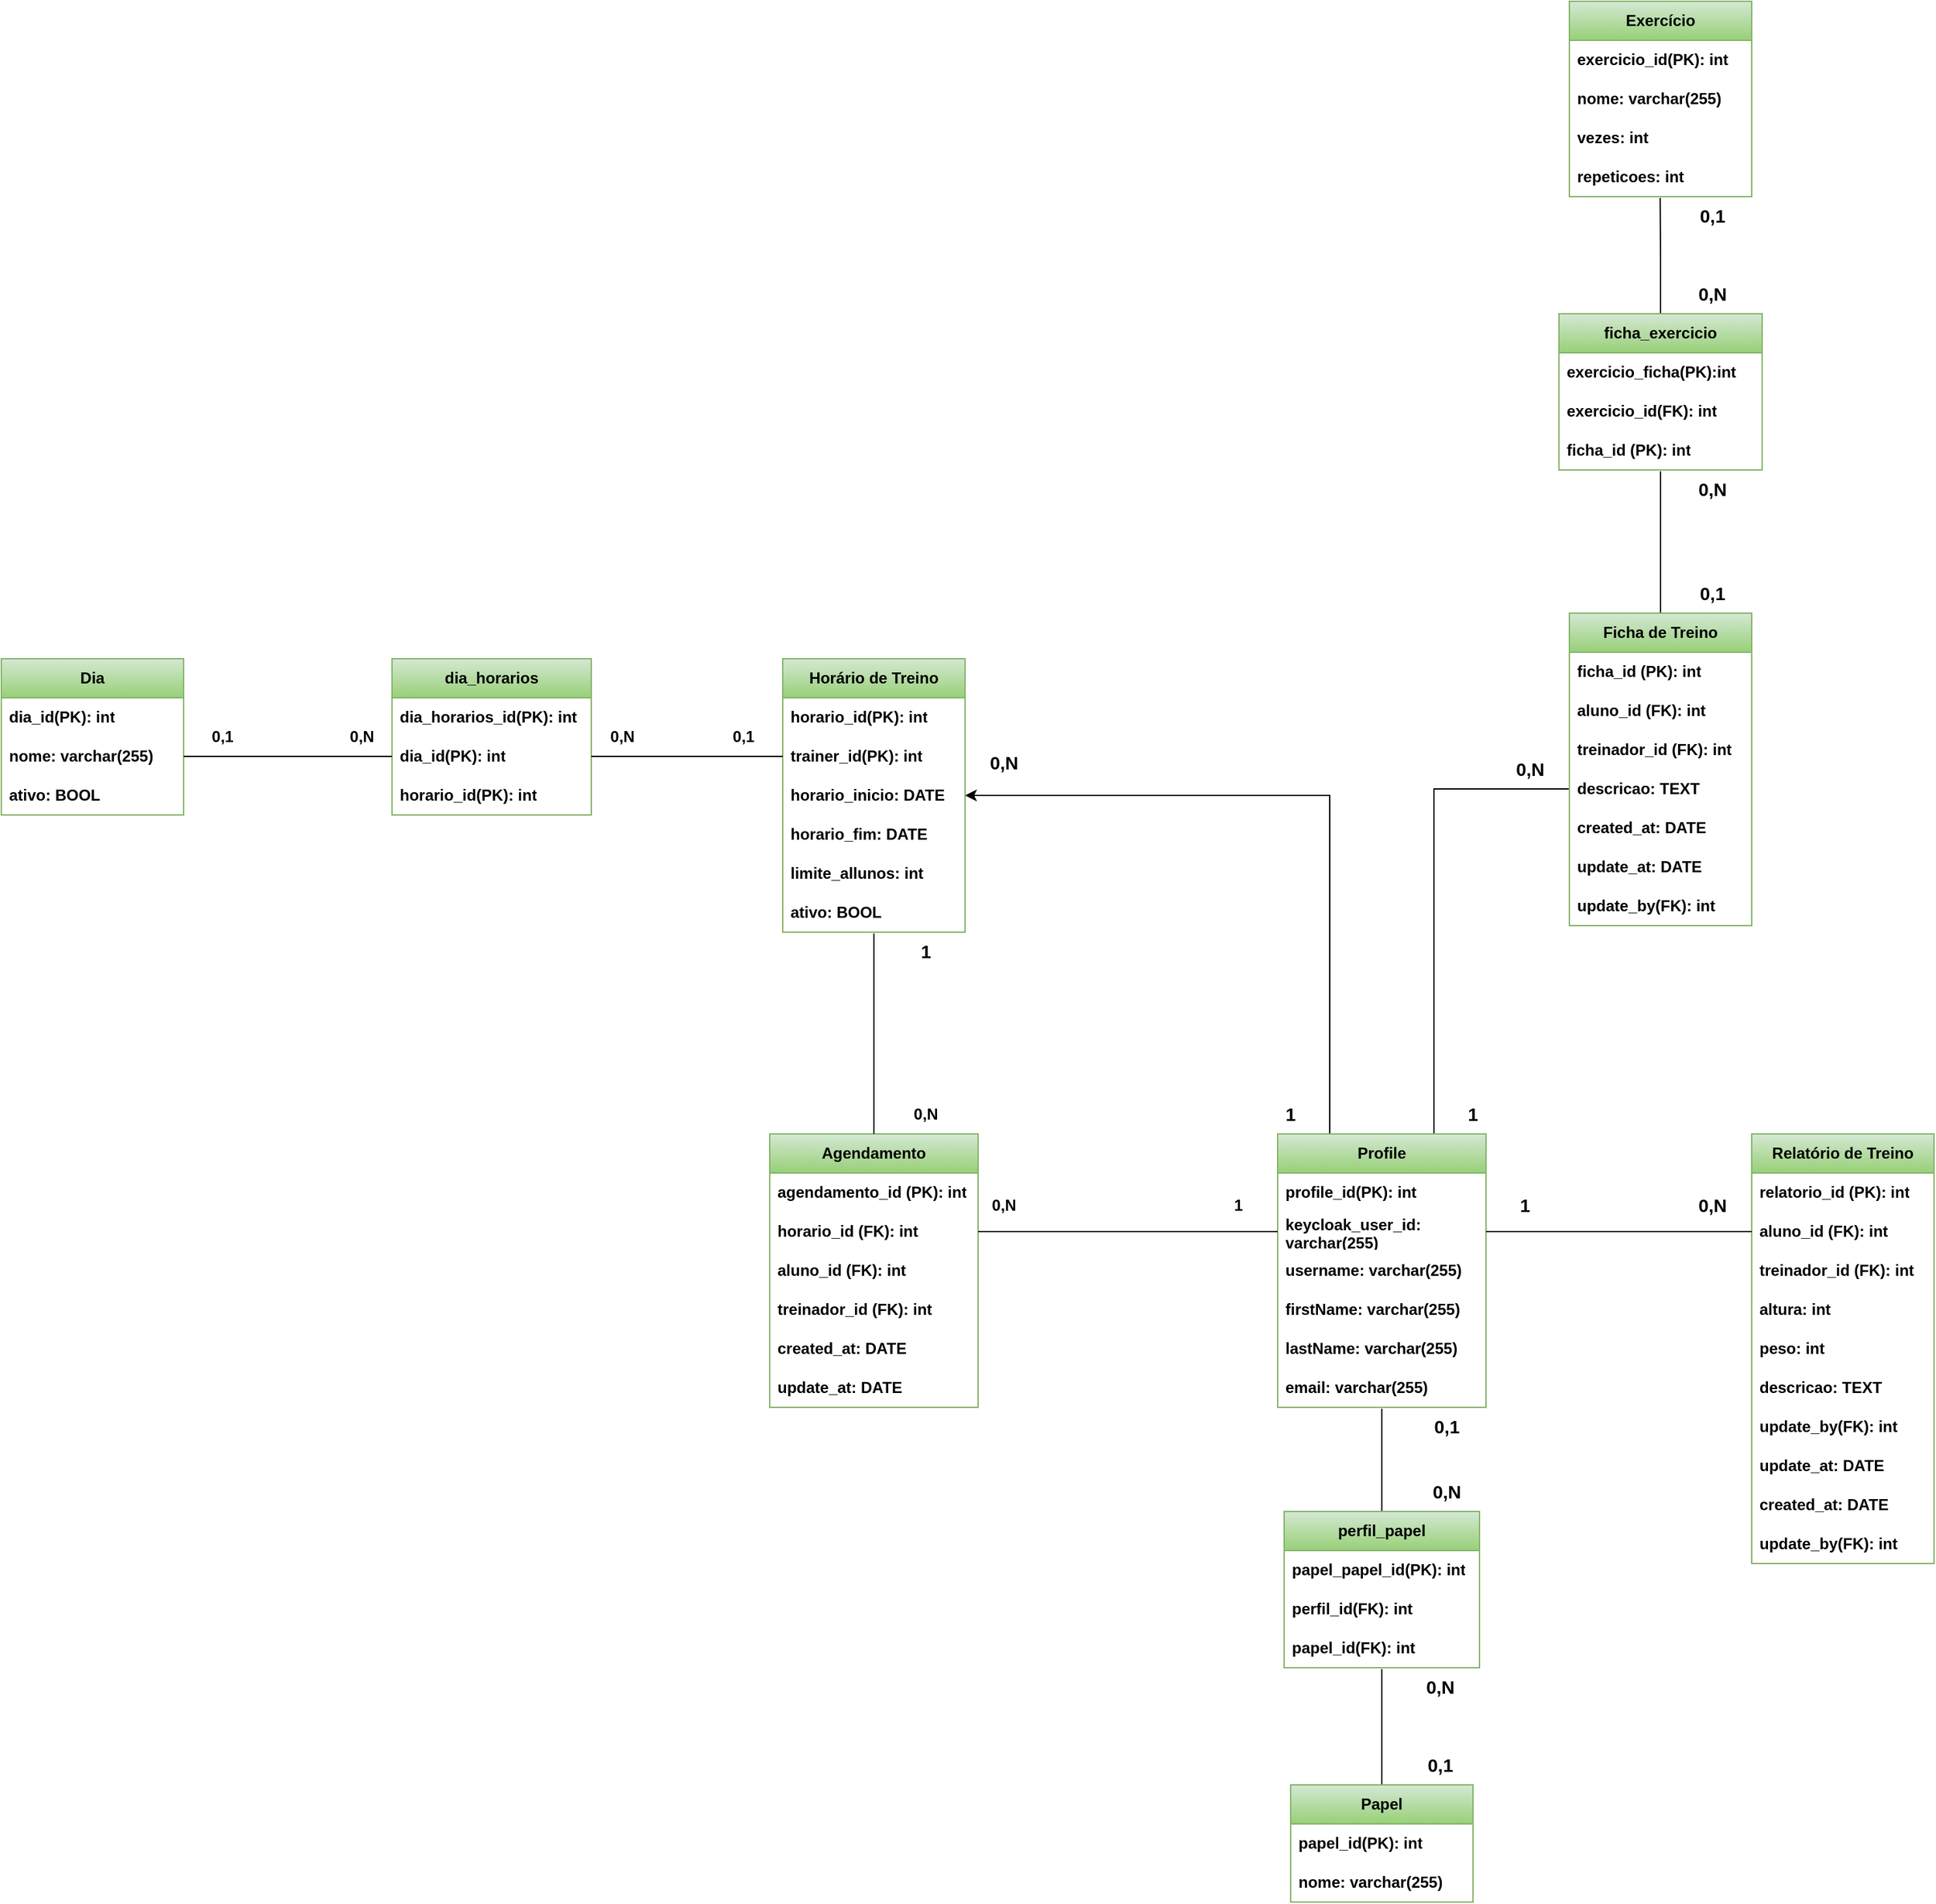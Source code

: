 <mxfile version="26.0.6">
  <diagram id="lNA0WY0953NnO7TSsW4x" name="Page-1">
    <mxGraphModel grid="1" page="1" gridSize="10" guides="1" tooltips="1" connect="1" arrows="1" fold="1" pageScale="1" pageWidth="827" pageHeight="1169" math="0" shadow="0">
      <root>
        <mxCell id="0" />
        <mxCell id="1" parent="0" />
        <mxCell id="y1hlCY0xri4SQcTniKG5-103" style="edgeStyle=orthogonalEdgeStyle;rounded=0;orthogonalLoop=1;jettySize=auto;html=1;entryX=1;entryY=0.5;entryDx=0;entryDy=0;exitX=0.25;exitY=0;exitDx=0;exitDy=0;fontStyle=1" edge="1" parent="1" source="8" target="54">
          <mxGeometry relative="1" as="geometry" />
        </mxCell>
        <mxCell id="y1hlCY0xri4SQcTniKG5-123" style="edgeStyle=orthogonalEdgeStyle;rounded=0;orthogonalLoop=1;jettySize=auto;html=1;exitX=0.75;exitY=0;exitDx=0;exitDy=0;entryX=0;entryY=0.5;entryDx=0;entryDy=0;endArrow=none;endFill=0;fontStyle=1" edge="1" parent="1" source="8" target="27">
          <mxGeometry relative="1" as="geometry">
            <mxPoint x="414" y="445" as="targetPoint" />
          </mxGeometry>
        </mxCell>
        <mxCell id="8" value="Profile" style="swimlane;fontStyle=1;childLayout=stackLayout;horizontal=1;startSize=30;horizontalStack=0;resizeParent=1;resizeParentMax=0;resizeLast=0;collapsible=1;marginBottom=0;whiteSpace=wrap;html=1;fillColor=#d5e8d4;gradientColor=#97d077;strokeColor=#82b366;" vertex="1" parent="1">
          <mxGeometry x="190" y="710" width="160" height="210" as="geometry" />
        </mxCell>
        <mxCell id="9" value="profile_id(PK): int" style="text;strokeColor=none;fillColor=none;align=left;verticalAlign=middle;spacingLeft=4;spacingRight=4;overflow=hidden;points=[[0,0.5],[1,0.5]];portConstraint=eastwest;rotatable=0;whiteSpace=wrap;html=1;fontStyle=1" vertex="1" parent="8">
          <mxGeometry y="30" width="160" height="30" as="geometry" />
        </mxCell>
        <mxCell id="10" value="keycloak_user_id: varchar(255)" style="text;strokeColor=none;fillColor=none;align=left;verticalAlign=middle;spacingLeft=4;spacingRight=4;overflow=hidden;points=[[0,0.5],[1,0.5]];portConstraint=eastwest;rotatable=0;whiteSpace=wrap;html=1;fontStyle=1" vertex="1" parent="8">
          <mxGeometry y="60" width="160" height="30" as="geometry" />
        </mxCell>
        <mxCell id="12" value="username: varchar(255)" style="text;strokeColor=none;fillColor=none;align=left;verticalAlign=middle;spacingLeft=4;spacingRight=4;overflow=hidden;points=[[0,0.5],[1,0.5]];portConstraint=eastwest;rotatable=0;whiteSpace=wrap;html=1;fontStyle=1" vertex="1" parent="8">
          <mxGeometry y="90" width="160" height="30" as="geometry" />
        </mxCell>
        <mxCell id="y1hlCY0xri4SQcTniKG5-95" value="firstName: varchar(255)" style="text;strokeColor=none;fillColor=none;align=left;verticalAlign=middle;spacingLeft=4;spacingRight=4;overflow=hidden;points=[[0,0.5],[1,0.5]];portConstraint=eastwest;rotatable=0;whiteSpace=wrap;html=1;fontStyle=1" vertex="1" parent="8">
          <mxGeometry y="120" width="160" height="30" as="geometry" />
        </mxCell>
        <mxCell id="y1hlCY0xri4SQcTniKG5-102" value="lastName: varchar(255)" style="text;strokeColor=none;fillColor=none;align=left;verticalAlign=middle;spacingLeft=4;spacingRight=4;overflow=hidden;points=[[0,0.5],[1,0.5]];portConstraint=eastwest;rotatable=0;whiteSpace=wrap;html=1;fontStyle=1" vertex="1" parent="8">
          <mxGeometry y="150" width="160" height="30" as="geometry" />
        </mxCell>
        <mxCell id="y1hlCY0xri4SQcTniKG5-94" value="email: varchar(255)" style="text;strokeColor=none;fillColor=none;align=left;verticalAlign=middle;spacingLeft=4;spacingRight=4;overflow=hidden;points=[[0,0.5],[1,0.5]];portConstraint=eastwest;rotatable=0;whiteSpace=wrap;html=1;fontStyle=1" vertex="1" parent="8">
          <mxGeometry y="180" width="160" height="30" as="geometry" />
        </mxCell>
        <mxCell id="18" value="Agendamento" style="swimlane;fontStyle=1;childLayout=stackLayout;horizontal=1;startSize=30;horizontalStack=0;resizeParent=1;resizeParentMax=0;resizeLast=0;collapsible=1;marginBottom=0;whiteSpace=wrap;html=1;fillColor=#d5e8d4;gradientColor=#97d077;strokeColor=#82b366;" vertex="1" parent="1">
          <mxGeometry x="-200" y="710" width="160" height="210" as="geometry" />
        </mxCell>
        <mxCell id="19" value="agendamento_id (PK): int" style="text;strokeColor=none;fillColor=none;align=left;verticalAlign=middle;spacingLeft=4;spacingRight=4;overflow=hidden;points=[[0,0.5],[1,0.5]];portConstraint=eastwest;rotatable=0;whiteSpace=wrap;html=1;fontStyle=1" vertex="1" parent="18">
          <mxGeometry y="30" width="160" height="30" as="geometry" />
        </mxCell>
        <mxCell id="20" value="horario_id (FK): int" style="text;strokeColor=none;fillColor=none;align=left;verticalAlign=middle;spacingLeft=4;spacingRight=4;overflow=hidden;points=[[0,0.5],[1,0.5]];portConstraint=eastwest;rotatable=0;whiteSpace=wrap;html=1;fontStyle=1" vertex="1" parent="18">
          <mxGeometry y="60" width="160" height="30" as="geometry" />
        </mxCell>
        <mxCell id="62" value="aluno_id (FK): int" style="text;strokeColor=none;fillColor=none;align=left;verticalAlign=middle;spacingLeft=4;spacingRight=4;overflow=hidden;points=[[0,0.5],[1,0.5]];portConstraint=eastwest;rotatable=0;whiteSpace=wrap;html=1;fontStyle=1" vertex="1" parent="18">
          <mxGeometry y="90" width="160" height="30" as="geometry" />
        </mxCell>
        <mxCell id="60" value="treinador_id (FK): int" style="text;strokeColor=none;fillColor=none;align=left;verticalAlign=middle;spacingLeft=4;spacingRight=4;overflow=hidden;points=[[0,0.5],[1,0.5]];portConstraint=eastwest;rotatable=0;whiteSpace=wrap;html=1;fontStyle=1" vertex="1" parent="18">
          <mxGeometry y="120" width="160" height="30" as="geometry" />
        </mxCell>
        <mxCell id="21" value="created_at: DATE" style="text;strokeColor=none;fillColor=none;align=left;verticalAlign=middle;spacingLeft=4;spacingRight=4;overflow=hidden;points=[[0,0.5],[1,0.5]];portConstraint=eastwest;rotatable=0;whiteSpace=wrap;html=1;fontStyle=1" vertex="1" parent="18">
          <mxGeometry y="150" width="160" height="30" as="geometry" />
        </mxCell>
        <mxCell id="y1hlCY0xri4SQcTniKG5-86" value="update_at: DATE" style="text;strokeColor=none;fillColor=none;align=left;verticalAlign=middle;spacingLeft=4;spacingRight=4;overflow=hidden;points=[[0,0.5],[1,0.5]];portConstraint=eastwest;rotatable=0;whiteSpace=wrap;html=1;fontStyle=1" vertex="1" parent="18">
          <mxGeometry y="180" width="160" height="30" as="geometry" />
        </mxCell>
        <mxCell id="y1hlCY0xri4SQcTniKG5-112" style="edgeStyle=orthogonalEdgeStyle;rounded=0;orthogonalLoop=1;jettySize=auto;html=1;endArrow=none;endFill=0;exitX=0.5;exitY=0;exitDx=0;exitDy=0;fontStyle=1" edge="1" parent="1" source="23">
          <mxGeometry relative="1" as="geometry">
            <mxPoint x="484" y="201" as="targetPoint" />
            <mxPoint x="484" y="301" as="sourcePoint" />
          </mxGeometry>
        </mxCell>
        <mxCell id="23" value="Ficha de Treino" style="swimlane;fontStyle=1;childLayout=stackLayout;horizontal=1;startSize=30;horizontalStack=0;resizeParent=1;resizeParentMax=0;resizeLast=0;collapsible=1;marginBottom=0;whiteSpace=wrap;html=1;fillColor=#d5e8d4;gradientColor=#97d077;strokeColor=#82b366;" vertex="1" parent="1">
          <mxGeometry x="414" y="310" width="140" height="240" as="geometry" />
        </mxCell>
        <mxCell id="24" value="ficha_id (PK): int" style="text;strokeColor=none;fillColor=none;align=left;verticalAlign=middle;spacingLeft=4;spacingRight=4;overflow=hidden;points=[[0,0.5],[1,0.5]];portConstraint=eastwest;rotatable=0;whiteSpace=wrap;html=1;fontStyle=1" vertex="1" parent="23">
          <mxGeometry y="30" width="140" height="30" as="geometry" />
        </mxCell>
        <mxCell id="25" value="aluno_id (FK)&lt;span style=&quot;&quot;&gt;: int&lt;/span&gt;" style="text;strokeColor=none;fillColor=none;align=left;verticalAlign=middle;spacingLeft=4;spacingRight=4;overflow=hidden;points=[[0,0.5],[1,0.5]];portConstraint=eastwest;rotatable=0;whiteSpace=wrap;html=1;fontStyle=1" vertex="1" parent="23">
          <mxGeometry y="60" width="140" height="30" as="geometry" />
        </mxCell>
        <mxCell id="26" value="treinador_id (FK)&lt;span style=&quot;&quot;&gt;: int&lt;/span&gt;" style="text;strokeColor=none;fillColor=none;align=left;verticalAlign=middle;spacingLeft=4;spacingRight=4;overflow=hidden;points=[[0,0.5],[1,0.5]];portConstraint=eastwest;rotatable=0;whiteSpace=wrap;html=1;fontStyle=1" vertex="1" parent="23">
          <mxGeometry y="90" width="140" height="30" as="geometry" />
        </mxCell>
        <mxCell id="27" value="descricao&lt;span style=&quot;&quot;&gt;: TEXT&lt;/span&gt;" style="text;strokeColor=none;fillColor=none;align=left;verticalAlign=middle;spacingLeft=4;spacingRight=4;overflow=hidden;points=[[0,0.5],[1,0.5]];portConstraint=eastwest;rotatable=0;whiteSpace=wrap;html=1;fontStyle=1" vertex="1" parent="23">
          <mxGeometry y="120" width="140" height="30" as="geometry" />
        </mxCell>
        <mxCell id="33" value="created_at: DATE" style="text;strokeColor=none;fillColor=none;align=left;verticalAlign=middle;spacingLeft=4;spacingRight=4;overflow=hidden;points=[[0,0.5],[1,0.5]];portConstraint=eastwest;rotatable=0;whiteSpace=wrap;html=1;fontStyle=1" vertex="1" parent="23">
          <mxGeometry y="150" width="140" height="30" as="geometry" />
        </mxCell>
        <mxCell id="32" value="update_at: DATE" style="text;strokeColor=none;fillColor=none;align=left;verticalAlign=middle;spacingLeft=4;spacingRight=4;overflow=hidden;points=[[0,0.5],[1,0.5]];portConstraint=eastwest;rotatable=0;whiteSpace=wrap;html=1;fontStyle=1" vertex="1" parent="23">
          <mxGeometry y="180" width="140" height="30" as="geometry" />
        </mxCell>
        <mxCell id="y1hlCY0xri4SQcTniKG5-124" value="&lt;span&gt;update_by(FK): int&lt;/span&gt;" style="text;strokeColor=none;fillColor=none;align=left;verticalAlign=middle;spacingLeft=4;spacingRight=4;overflow=hidden;points=[[0,0.5],[1,0.5]];portConstraint=eastwest;rotatable=0;whiteSpace=wrap;html=1;fontStyle=1" vertex="1" parent="23">
          <mxGeometry y="210" width="140" height="30" as="geometry" />
        </mxCell>
        <mxCell id="34" value="Relatório de Treino" style="swimlane;fontStyle=1;childLayout=stackLayout;horizontal=1;startSize=30;horizontalStack=0;resizeParent=1;resizeParentMax=0;resizeLast=0;collapsible=1;marginBottom=0;whiteSpace=wrap;html=1;fillColor=#d5e8d4;gradientColor=#97d077;strokeColor=#82b366;" vertex="1" parent="1">
          <mxGeometry x="554" y="710" width="140" height="330" as="geometry" />
        </mxCell>
        <mxCell id="35" value="relatorio_id (PK): int" style="text;strokeColor=none;fillColor=none;align=left;verticalAlign=middle;spacingLeft=4;spacingRight=4;overflow=hidden;points=[[0,0.5],[1,0.5]];portConstraint=eastwest;rotatable=0;whiteSpace=wrap;html=1;fontStyle=1" vertex="1" parent="34">
          <mxGeometry y="30" width="140" height="30" as="geometry" />
        </mxCell>
        <mxCell id="y1hlCY0xri4SQcTniKG5-130" value="aluno_id (FK)&lt;span style=&quot;&quot;&gt;: int&lt;/span&gt;" style="text;strokeColor=none;fillColor=none;align=left;verticalAlign=middle;spacingLeft=4;spacingRight=4;overflow=hidden;points=[[0,0.5],[1,0.5]];portConstraint=eastwest;rotatable=0;whiteSpace=wrap;html=1;fontStyle=1" vertex="1" parent="34">
          <mxGeometry y="60" width="140" height="30" as="geometry" />
        </mxCell>
        <mxCell id="y1hlCY0xri4SQcTniKG5-131" value="treinador_id (FK)&lt;span style=&quot;&quot;&gt;: int&lt;/span&gt;" style="text;strokeColor=none;fillColor=none;align=left;verticalAlign=middle;spacingLeft=4;spacingRight=4;overflow=hidden;points=[[0,0.5],[1,0.5]];portConstraint=eastwest;rotatable=0;whiteSpace=wrap;html=1;fontStyle=1" vertex="1" parent="34">
          <mxGeometry y="90" width="140" height="30" as="geometry" />
        </mxCell>
        <mxCell id="y1hlCY0xri4SQcTniKG5-135" value="altura: int" style="text;strokeColor=none;fillColor=none;align=left;verticalAlign=middle;spacingLeft=4;spacingRight=4;overflow=hidden;points=[[0,0.5],[1,0.5]];portConstraint=eastwest;rotatable=0;whiteSpace=wrap;html=1;fontStyle=1" vertex="1" parent="34">
          <mxGeometry y="120" width="140" height="30" as="geometry" />
        </mxCell>
        <mxCell id="y1hlCY0xri4SQcTniKG5-136" value="peso: int" style="text;strokeColor=none;fillColor=none;align=left;verticalAlign=middle;spacingLeft=4;spacingRight=4;overflow=hidden;points=[[0,0.5],[1,0.5]];portConstraint=eastwest;rotatable=0;whiteSpace=wrap;html=1;fontStyle=1" vertex="1" parent="34">
          <mxGeometry y="150" width="140" height="30" as="geometry" />
        </mxCell>
        <mxCell id="36" value="descricao: TEXT" style="text;strokeColor=none;fillColor=none;align=left;verticalAlign=middle;spacingLeft=4;spacingRight=4;overflow=hidden;points=[[0,0.5],[1,0.5]];portConstraint=eastwest;rotatable=0;whiteSpace=wrap;html=1;fontStyle=1" vertex="1" parent="34">
          <mxGeometry y="180" width="140" height="30" as="geometry" />
        </mxCell>
        <mxCell id="y1hlCY0xri4SQcTniKG5-134" value="&lt;span&gt;update_by(FK): int&lt;/span&gt;" style="text;strokeColor=none;fillColor=none;align=left;verticalAlign=middle;spacingLeft=4;spacingRight=4;overflow=hidden;points=[[0,0.5],[1,0.5]];portConstraint=eastwest;rotatable=0;whiteSpace=wrap;html=1;fontStyle=1" vertex="1" parent="34">
          <mxGeometry y="210" width="140" height="30" as="geometry" />
        </mxCell>
        <mxCell id="y1hlCY0xri4SQcTniKG5-133" value="update_at: DATE" style="text;strokeColor=none;fillColor=none;align=left;verticalAlign=middle;spacingLeft=4;spacingRight=4;overflow=hidden;points=[[0,0.5],[1,0.5]];portConstraint=eastwest;rotatable=0;whiteSpace=wrap;html=1;fontStyle=1" vertex="1" parent="34">
          <mxGeometry y="240" width="140" height="30" as="geometry" />
        </mxCell>
        <mxCell id="y1hlCY0xri4SQcTniKG5-132" value="created_at: DATE" style="text;strokeColor=none;fillColor=none;align=left;verticalAlign=middle;spacingLeft=4;spacingRight=4;overflow=hidden;points=[[0,0.5],[1,0.5]];portConstraint=eastwest;rotatable=0;whiteSpace=wrap;html=1;fontStyle=1" vertex="1" parent="34">
          <mxGeometry y="270" width="140" height="30" as="geometry" />
        </mxCell>
        <mxCell id="y1hlCY0xri4SQcTniKG5-137" value="&lt;span&gt;update_by(FK): int&lt;/span&gt;" style="text;strokeColor=none;fillColor=none;align=left;verticalAlign=middle;spacingLeft=4;spacingRight=4;overflow=hidden;points=[[0,0.5],[1,0.5]];portConstraint=eastwest;rotatable=0;whiteSpace=wrap;html=1;fontStyle=1" vertex="1" parent="34">
          <mxGeometry y="300" width="140" height="30" as="geometry" />
        </mxCell>
        <mxCell id="51" value="Horário de Treino" style="swimlane;fontStyle=1;childLayout=stackLayout;horizontal=1;startSize=30;horizontalStack=0;resizeParent=1;resizeParentMax=0;resizeLast=0;collapsible=1;marginBottom=0;whiteSpace=wrap;html=1;fillColor=#d5e8d4;gradientColor=#97d077;strokeColor=#82b366;" vertex="1" parent="1">
          <mxGeometry x="-190" y="345" width="140" height="210" as="geometry" />
        </mxCell>
        <mxCell id="52" value="horario_id(PK): int" style="text;strokeColor=none;fillColor=none;align=left;verticalAlign=middle;spacingLeft=4;spacingRight=4;overflow=hidden;points=[[0,0.5],[1,0.5]];portConstraint=eastwest;rotatable=0;whiteSpace=wrap;html=1;fontStyle=1" vertex="1" parent="51">
          <mxGeometry y="30" width="140" height="30" as="geometry" />
        </mxCell>
        <mxCell id="y1hlCY0xri4SQcTniKG5-104" value="&lt;span&gt;trainer_id(PK): int&lt;/span&gt;" style="text;strokeColor=none;fillColor=none;align=left;verticalAlign=middle;spacingLeft=4;spacingRight=4;overflow=hidden;points=[[0,0.5],[1,0.5]];portConstraint=eastwest;rotatable=0;whiteSpace=wrap;html=1;fontStyle=1" vertex="1" parent="51">
          <mxGeometry y="60" width="140" height="30" as="geometry" />
        </mxCell>
        <mxCell id="54" value="horario_inicio&lt;span style=&quot;&quot;&gt;: DATE&lt;/span&gt;" style="text;strokeColor=none;fillColor=none;align=left;verticalAlign=middle;spacingLeft=4;spacingRight=4;overflow=hidden;points=[[0,0.5],[1,0.5]];portConstraint=eastwest;rotatable=0;whiteSpace=wrap;html=1;fontStyle=1" vertex="1" parent="51">
          <mxGeometry y="90" width="140" height="30" as="geometry" />
        </mxCell>
        <mxCell id="56" value="horario_fim&lt;span style=&quot;&quot;&gt;: DATE&lt;/span&gt;" style="text;strokeColor=none;fillColor=none;align=left;verticalAlign=middle;spacingLeft=4;spacingRight=4;overflow=hidden;points=[[0,0.5],[1,0.5]];portConstraint=eastwest;rotatable=0;whiteSpace=wrap;html=1;fontStyle=1" vertex="1" parent="51">
          <mxGeometry y="120" width="140" height="30" as="geometry" />
        </mxCell>
        <mxCell id="55" value="limite_allunos&lt;span style=&quot;&quot;&gt;: int&lt;/span&gt;" style="text;strokeColor=none;fillColor=none;align=left;verticalAlign=middle;spacingLeft=4;spacingRight=4;overflow=hidden;points=[[0,0.5],[1,0.5]];portConstraint=eastwest;rotatable=0;whiteSpace=wrap;html=1;fontStyle=1" vertex="1" parent="51">
          <mxGeometry y="150" width="140" height="30" as="geometry" />
        </mxCell>
        <mxCell id="58" value="ativo: BOOL" style="text;strokeColor=none;fillColor=none;align=left;verticalAlign=middle;spacingLeft=4;spacingRight=4;overflow=hidden;points=[[0,0.5],[1,0.5]];portConstraint=eastwest;rotatable=0;whiteSpace=wrap;html=1;fontStyle=1" vertex="1" parent="51">
          <mxGeometry y="180" width="140" height="30" as="geometry" />
        </mxCell>
        <mxCell id="y1hlCY0xri4SQcTniKG5-63" value="Dia" style="swimlane;fontStyle=1;childLayout=stackLayout;horizontal=1;startSize=30;horizontalStack=0;resizeParent=1;resizeParentMax=0;resizeLast=0;collapsible=1;marginBottom=0;whiteSpace=wrap;html=1;fillColor=#d5e8d4;strokeColor=#82b366;gradientColor=#97d077;" vertex="1" parent="1">
          <mxGeometry x="-790" y="345" width="140" height="120" as="geometry" />
        </mxCell>
        <mxCell id="y1hlCY0xri4SQcTniKG5-65" value="dia_id(PK): int" style="text;strokeColor=none;fillColor=none;align=left;verticalAlign=middle;spacingLeft=4;spacingRight=4;overflow=hidden;points=[[0,0.5],[1,0.5]];portConstraint=eastwest;rotatable=0;whiteSpace=wrap;html=1;fontStyle=1" vertex="1" parent="y1hlCY0xri4SQcTniKG5-63">
          <mxGeometry y="30" width="140" height="30" as="geometry" />
        </mxCell>
        <mxCell id="y1hlCY0xri4SQcTniKG5-66" value="nome: varchar(255)" style="text;strokeColor=none;fillColor=none;align=left;verticalAlign=middle;spacingLeft=4;spacingRight=4;overflow=hidden;points=[[0,0.5],[1,0.5]];portConstraint=eastwest;rotatable=0;whiteSpace=wrap;html=1;fontStyle=1" vertex="1" parent="y1hlCY0xri4SQcTniKG5-63">
          <mxGeometry y="60" width="140" height="30" as="geometry" />
        </mxCell>
        <mxCell id="y1hlCY0xri4SQcTniKG5-67" value="ativo: BOOL" style="text;strokeColor=none;fillColor=none;align=left;verticalAlign=middle;spacingLeft=4;spacingRight=4;overflow=hidden;points=[[0,0.5],[1,0.5]];portConstraint=eastwest;rotatable=0;whiteSpace=wrap;html=1;fontStyle=1" vertex="1" parent="y1hlCY0xri4SQcTniKG5-63">
          <mxGeometry y="90" width="140" height="30" as="geometry" />
        </mxCell>
        <mxCell id="y1hlCY0xri4SQcTniKG5-71" value="dia_horarios" style="swimlane;fontStyle=1;childLayout=stackLayout;horizontal=1;startSize=30;horizontalStack=0;resizeParent=1;resizeParentMax=0;resizeLast=0;collapsible=1;marginBottom=0;whiteSpace=wrap;html=1;fillColor=#d5e8d4;gradientColor=#97d077;strokeColor=#82b366;" vertex="1" parent="1">
          <mxGeometry x="-490" y="345" width="153" height="120" as="geometry" />
        </mxCell>
        <mxCell id="y1hlCY0xri4SQcTniKG5-72" value="dia_horarios_id(PK): int" style="text;strokeColor=none;fillColor=none;align=left;verticalAlign=middle;spacingLeft=4;spacingRight=4;overflow=hidden;points=[[0,0.5],[1,0.5]];portConstraint=eastwest;rotatable=0;whiteSpace=wrap;html=1;fontStyle=1" vertex="1" parent="y1hlCY0xri4SQcTniKG5-71">
          <mxGeometry y="30" width="153" height="30" as="geometry" />
        </mxCell>
        <mxCell id="y1hlCY0xri4SQcTniKG5-84" value="dia_id(PK): int" style="text;strokeColor=none;fillColor=none;align=left;verticalAlign=middle;spacingLeft=4;spacingRight=4;overflow=hidden;points=[[0,0.5],[1,0.5]];portConstraint=eastwest;rotatable=0;whiteSpace=wrap;html=1;fontStyle=1" vertex="1" parent="y1hlCY0xri4SQcTniKG5-71">
          <mxGeometry y="60" width="153" height="30" as="geometry" />
        </mxCell>
        <mxCell id="y1hlCY0xri4SQcTniKG5-85" value="horario_id(PK): int" style="text;strokeColor=none;fillColor=none;align=left;verticalAlign=middle;spacingLeft=4;spacingRight=4;overflow=hidden;points=[[0,0.5],[1,0.5]];portConstraint=eastwest;rotatable=0;whiteSpace=wrap;html=1;fontStyle=1" vertex="1" parent="y1hlCY0xri4SQcTniKG5-71">
          <mxGeometry y="90" width="153" height="30" as="geometry" />
        </mxCell>
        <mxCell id="y1hlCY0xri4SQcTniKG5-78" style="edgeStyle=orthogonalEdgeStyle;rounded=0;orthogonalLoop=1;jettySize=auto;html=1;endArrow=none;endFill=0;entryX=0;entryY=0.5;entryDx=0;entryDy=0;fontStyle=1" edge="1" parent="1" source="y1hlCY0xri4SQcTniKG5-66" target="y1hlCY0xri4SQcTniKG5-84">
          <mxGeometry relative="1" as="geometry">
            <mxPoint x="-580" y="470" as="targetPoint" />
          </mxGeometry>
        </mxCell>
        <mxCell id="y1hlCY0xri4SQcTniKG5-79" value="0,1" style="text;html=1;align=center;verticalAlign=middle;whiteSpace=wrap;rounded=0;fontStyle=1" vertex="1" parent="1">
          <mxGeometry x="-650" y="390" width="60" height="30" as="geometry" />
        </mxCell>
        <mxCell id="y1hlCY0xri4SQcTniKG5-80" value="0,N" style="text;html=1;align=center;verticalAlign=middle;whiteSpace=wrap;rounded=0;fontStyle=1" vertex="1" parent="1">
          <mxGeometry x="-543" y="390" width="60" height="30" as="geometry" />
        </mxCell>
        <mxCell id="y1hlCY0xri4SQcTniKG5-81" style="edgeStyle=orthogonalEdgeStyle;rounded=0;orthogonalLoop=1;jettySize=auto;html=1;entryX=0;entryY=0.5;entryDx=0;entryDy=0;endArrow=none;endFill=0;exitX=1;exitY=0.5;exitDx=0;exitDy=0;fontStyle=1" edge="1" parent="1" source="y1hlCY0xri4SQcTniKG5-84">
          <mxGeometry relative="1" as="geometry">
            <mxPoint x="-343" y="480" as="sourcePoint" />
            <mxPoint x="-190" y="420" as="targetPoint" />
          </mxGeometry>
        </mxCell>
        <mxCell id="y1hlCY0xri4SQcTniKG5-82" value="0,N" style="text;html=1;align=center;verticalAlign=middle;whiteSpace=wrap;rounded=0;fontStyle=1" vertex="1" parent="1">
          <mxGeometry x="-343" y="390" width="60" height="30" as="geometry" />
        </mxCell>
        <mxCell id="y1hlCY0xri4SQcTniKG5-83" value="0,1" style="text;html=1;align=center;verticalAlign=middle;whiteSpace=wrap;rounded=0;fontStyle=1" vertex="1" parent="1">
          <mxGeometry x="-250" y="390" width="60" height="30" as="geometry" />
        </mxCell>
        <mxCell id="y1hlCY0xri4SQcTniKG5-87" style="edgeStyle=orthogonalEdgeStyle;rounded=0;orthogonalLoop=1;jettySize=auto;html=1;endArrow=none;endFill=0;exitX=0.5;exitY=0;exitDx=0;exitDy=0;fontStyle=1" edge="1" parent="1" source="18">
          <mxGeometry relative="1" as="geometry">
            <mxPoint x="-120" y="706" as="sourcePoint" />
            <mxPoint x="-120" y="556" as="targetPoint" />
          </mxGeometry>
        </mxCell>
        <mxCell id="y1hlCY0xri4SQcTniKG5-88" value="0,N" style="text;html=1;align=center;verticalAlign=middle;whiteSpace=wrap;rounded=0;fontStyle=1" vertex="1" parent="1">
          <mxGeometry x="-110" y="680" width="60" height="30" as="geometry" />
        </mxCell>
        <mxCell id="y1hlCY0xri4SQcTniKG5-89" value="1" style="text;html=1;align=center;verticalAlign=middle;whiteSpace=wrap;rounded=0;fontStyle=1;fontSize=14;" vertex="1" parent="1">
          <mxGeometry x="-110" y="555" width="60" height="30" as="geometry" />
        </mxCell>
        <mxCell id="y1hlCY0xri4SQcTniKG5-90" style="edgeStyle=orthogonalEdgeStyle;rounded=0;orthogonalLoop=1;jettySize=auto;html=1;entryX=0;entryY=0.5;entryDx=0;entryDy=0;endArrow=none;endFill=0;fontStyle=1" edge="1" parent="1" source="20" target="10">
          <mxGeometry relative="1" as="geometry" />
        </mxCell>
        <mxCell id="y1hlCY0xri4SQcTniKG5-91" value="0,N" style="text;html=1;align=center;verticalAlign=middle;whiteSpace=wrap;rounded=0;fontStyle=1" vertex="1" parent="1">
          <mxGeometry x="-50" y="750" width="60" height="30" as="geometry" />
        </mxCell>
        <mxCell id="y1hlCY0xri4SQcTniKG5-92" value="1" style="text;html=1;align=center;verticalAlign=middle;whiteSpace=wrap;rounded=0;fontStyle=1" vertex="1" parent="1">
          <mxGeometry x="130" y="750" width="60" height="30" as="geometry" />
        </mxCell>
        <mxCell id="y1hlCY0xri4SQcTniKG5-105" value="0,N" style="text;html=1;align=center;verticalAlign=middle;whiteSpace=wrap;rounded=0;fontStyle=1;fontSize=14;" vertex="1" parent="1">
          <mxGeometry x="-50" y="410" width="60" height="30" as="geometry" />
        </mxCell>
        <mxCell id="y1hlCY0xri4SQcTniKG5-106" value="1" style="text;html=1;align=center;verticalAlign=middle;whiteSpace=wrap;rounded=0;fontStyle=1;fontSize=14;" vertex="1" parent="1">
          <mxGeometry x="170" y="680" width="60" height="30" as="geometry" />
        </mxCell>
        <mxCell id="y1hlCY0xri4SQcTniKG5-107" value="Exercício" style="swimlane;fontStyle=1;childLayout=stackLayout;horizontal=1;startSize=30;horizontalStack=0;resizeParent=1;resizeParentMax=0;resizeLast=0;collapsible=1;marginBottom=0;whiteSpace=wrap;html=1;fillColor=#d5e8d4;strokeColor=#82b366;gradientColor=#97d077;" vertex="1" parent="1">
          <mxGeometry x="414" y="-160" width="140" height="150" as="geometry" />
        </mxCell>
        <mxCell id="y1hlCY0xri4SQcTniKG5-108" value="exercicio_id(PK): int" style="text;strokeColor=none;fillColor=none;align=left;verticalAlign=middle;spacingLeft=4;spacingRight=4;overflow=hidden;points=[[0,0.5],[1,0.5]];portConstraint=eastwest;rotatable=0;whiteSpace=wrap;html=1;fontStyle=1" vertex="1" parent="y1hlCY0xri4SQcTniKG5-107">
          <mxGeometry y="30" width="140" height="30" as="geometry" />
        </mxCell>
        <mxCell id="y1hlCY0xri4SQcTniKG5-109" value="nome: varchar(255)" style="text;strokeColor=none;fillColor=none;align=left;verticalAlign=middle;spacingLeft=4;spacingRight=4;overflow=hidden;points=[[0,0.5],[1,0.5]];portConstraint=eastwest;rotatable=0;whiteSpace=wrap;html=1;fontStyle=1" vertex="1" parent="y1hlCY0xri4SQcTniKG5-107">
          <mxGeometry y="60" width="140" height="30" as="geometry" />
        </mxCell>
        <mxCell id="y1hlCY0xri4SQcTniKG5-110" value="vezes: int" style="text;strokeColor=none;fillColor=none;align=left;verticalAlign=middle;spacingLeft=4;spacingRight=4;overflow=hidden;points=[[0,0.5],[1,0.5]];portConstraint=eastwest;rotatable=0;whiteSpace=wrap;html=1;fontStyle=1" vertex="1" parent="y1hlCY0xri4SQcTniKG5-107">
          <mxGeometry y="90" width="140" height="30" as="geometry" />
        </mxCell>
        <mxCell id="y1hlCY0xri4SQcTniKG5-111" value="repeticoes: int" style="text;strokeColor=none;fillColor=none;align=left;verticalAlign=middle;spacingLeft=4;spacingRight=4;overflow=hidden;points=[[0,0.5],[1,0.5]];portConstraint=eastwest;rotatable=0;whiteSpace=wrap;html=1;fontStyle=1" vertex="1" parent="y1hlCY0xri4SQcTniKG5-107">
          <mxGeometry y="120" width="140" height="30" as="geometry" />
        </mxCell>
        <mxCell id="y1hlCY0xri4SQcTniKG5-113" value="0,N" style="text;html=1;align=center;verticalAlign=middle;whiteSpace=wrap;rounded=0;fontStyle=1;fontSize=14;" vertex="1" parent="1">
          <mxGeometry x="494" y="200" width="60" height="30" as="geometry" />
        </mxCell>
        <mxCell id="y1hlCY0xri4SQcTniKG5-114" value="0,1" style="text;html=1;align=center;verticalAlign=middle;whiteSpace=wrap;rounded=0;fontStyle=1;fontSize=14;" vertex="1" parent="1">
          <mxGeometry x="494" y="280" width="60" height="30" as="geometry" />
        </mxCell>
        <mxCell id="y1hlCY0xri4SQcTniKG5-120" style="edgeStyle=orthogonalEdgeStyle;rounded=0;orthogonalLoop=1;jettySize=auto;html=1;endArrow=none;endFill=0;exitX=0.5;exitY=0;exitDx=0;exitDy=0;fontStyle=1" edge="1" parent="1" source="y1hlCY0xri4SQcTniKG5-115">
          <mxGeometry relative="1" as="geometry">
            <mxPoint x="483.714" y="-9" as="targetPoint" />
            <mxPoint x="484" y="71" as="sourcePoint" />
          </mxGeometry>
        </mxCell>
        <mxCell id="y1hlCY0xri4SQcTniKG5-115" value="ficha_exercicio" style="swimlane;fontStyle=1;childLayout=stackLayout;horizontal=1;startSize=30;horizontalStack=0;resizeParent=1;resizeParentMax=0;resizeLast=0;collapsible=1;marginBottom=0;whiteSpace=wrap;html=1;fillColor=#d5e8d4;gradientColor=#97d077;strokeColor=#82b366;" vertex="1" parent="1">
          <mxGeometry x="406" y="80" width="156" height="120" as="geometry" />
        </mxCell>
        <mxCell id="y1hlCY0xri4SQcTniKG5-116" value="exercicio_ficha(PK):int" style="text;strokeColor=none;fillColor=none;align=left;verticalAlign=middle;spacingLeft=4;spacingRight=4;overflow=hidden;points=[[0,0.5],[1,0.5]];portConstraint=eastwest;rotatable=0;whiteSpace=wrap;html=1;fontStyle=1" vertex="1" parent="y1hlCY0xri4SQcTniKG5-115">
          <mxGeometry y="30" width="156" height="30" as="geometry" />
        </mxCell>
        <mxCell id="y1hlCY0xri4SQcTniKG5-117" value="exercicio_id(FK): int" style="text;strokeColor=none;fillColor=none;align=left;verticalAlign=middle;spacingLeft=4;spacingRight=4;overflow=hidden;points=[[0,0.5],[1,0.5]];portConstraint=eastwest;rotatable=0;whiteSpace=wrap;html=1;fontStyle=1" vertex="1" parent="y1hlCY0xri4SQcTniKG5-115">
          <mxGeometry y="60" width="156" height="30" as="geometry" />
        </mxCell>
        <mxCell id="y1hlCY0xri4SQcTniKG5-119" value="ficha_id (PK): int" style="text;strokeColor=none;fillColor=none;align=left;verticalAlign=middle;spacingLeft=4;spacingRight=4;overflow=hidden;points=[[0,0.5],[1,0.5]];portConstraint=eastwest;rotatable=0;whiteSpace=wrap;html=1;fontStyle=1" vertex="1" parent="y1hlCY0xri4SQcTniKG5-115">
          <mxGeometry y="90" width="156" height="30" as="geometry" />
        </mxCell>
        <mxCell id="y1hlCY0xri4SQcTniKG5-121" value="0,N" style="text;html=1;align=center;verticalAlign=middle;whiteSpace=wrap;rounded=0;fontStyle=1;fontSize=14;" vertex="1" parent="1">
          <mxGeometry x="494" y="50" width="60" height="30" as="geometry" />
        </mxCell>
        <mxCell id="y1hlCY0xri4SQcTniKG5-122" value="0,1" style="text;html=1;align=center;verticalAlign=middle;whiteSpace=wrap;rounded=0;fontStyle=1;fontSize=14;" vertex="1" parent="1">
          <mxGeometry x="494" y="-10" width="60" height="30" as="geometry" />
        </mxCell>
        <mxCell id="y1hlCY0xri4SQcTniKG5-125" style="edgeStyle=orthogonalEdgeStyle;rounded=0;orthogonalLoop=1;jettySize=auto;html=1;endArrow=none;endFill=0;fontStyle=1;entryX=0;entryY=0.5;entryDx=0;entryDy=0;" edge="1" parent="1" source="10" target="y1hlCY0xri4SQcTniKG5-130">
          <mxGeometry relative="1" as="geometry">
            <mxPoint x="554" y="845.0" as="targetPoint" />
          </mxGeometry>
        </mxCell>
        <mxCell id="y1hlCY0xri4SQcTniKG5-126" value="1" style="text;html=1;align=center;verticalAlign=middle;whiteSpace=wrap;rounded=0;fontStyle=1;fontSize=14;" vertex="1" parent="1">
          <mxGeometry x="350" y="750" width="60" height="30" as="geometry" />
        </mxCell>
        <mxCell id="y1hlCY0xri4SQcTniKG5-127" value="0,N" style="text;html=1;align=center;verticalAlign=middle;whiteSpace=wrap;rounded=0;fontStyle=1;fontSize=14;" vertex="1" parent="1">
          <mxGeometry x="494" y="750" width="60" height="30" as="geometry" />
        </mxCell>
        <mxCell id="y1hlCY0xri4SQcTniKG5-128" value="0,N" style="text;html=1;align=center;verticalAlign=middle;whiteSpace=wrap;rounded=0;fontStyle=1;fontSize=14;" vertex="1" parent="1">
          <mxGeometry x="354" y="415" width="60" height="30" as="geometry" />
        </mxCell>
        <mxCell id="y1hlCY0xri4SQcTniKG5-129" value="1" style="text;html=1;align=center;verticalAlign=middle;whiteSpace=wrap;rounded=0;fontStyle=1;fontSize=14;" vertex="1" parent="1">
          <mxGeometry x="310" y="680" width="60" height="30" as="geometry" />
        </mxCell>
        <mxCell id="pHAjfzCTLkLnP_cn0SaK-69" style="edgeStyle=orthogonalEdgeStyle;rounded=0;orthogonalLoop=1;jettySize=auto;html=1;endArrow=none;endFill=0;exitX=0.5;exitY=0;exitDx=0;exitDy=0;" edge="1" parent="1" source="pHAjfzCTLkLnP_cn0SaK-62">
          <mxGeometry relative="1" as="geometry">
            <mxPoint x="270" y="1121" as="targetPoint" />
            <mxPoint x="270" y="1191" as="sourcePoint" />
          </mxGeometry>
        </mxCell>
        <mxCell id="pHAjfzCTLkLnP_cn0SaK-62" value="Papel" style="swimlane;fontStyle=1;childLayout=stackLayout;horizontal=1;startSize=30;horizontalStack=0;resizeParent=1;resizeParentMax=0;resizeLast=0;collapsible=1;marginBottom=0;whiteSpace=wrap;html=1;fillColor=#d5e8d4;strokeColor=#82b366;gradientColor=#97d077;" vertex="1" parent="1">
          <mxGeometry x="200" y="1210" width="140" height="90" as="geometry" />
        </mxCell>
        <mxCell id="pHAjfzCTLkLnP_cn0SaK-63" value="papel_id(PK): int" style="text;strokeColor=none;fillColor=none;align=left;verticalAlign=middle;spacingLeft=4;spacingRight=4;overflow=hidden;points=[[0,0.5],[1,0.5]];portConstraint=eastwest;rotatable=0;whiteSpace=wrap;html=1;fontStyle=1" vertex="1" parent="pHAjfzCTLkLnP_cn0SaK-62">
          <mxGeometry y="30" width="140" height="30" as="geometry" />
        </mxCell>
        <mxCell id="pHAjfzCTLkLnP_cn0SaK-64" value="nome: varchar(255)" style="text;strokeColor=none;fillColor=none;align=left;verticalAlign=middle;spacingLeft=4;spacingRight=4;overflow=hidden;points=[[0,0.5],[1,0.5]];portConstraint=eastwest;rotatable=0;whiteSpace=wrap;html=1;fontStyle=1" vertex="1" parent="pHAjfzCTLkLnP_cn0SaK-62">
          <mxGeometry y="60" width="140" height="30" as="geometry" />
        </mxCell>
        <mxCell id="pHAjfzCTLkLnP_cn0SaK-71" style="edgeStyle=orthogonalEdgeStyle;rounded=0;orthogonalLoop=1;jettySize=auto;html=1;exitX=0.5;exitY=0;exitDx=0;exitDy=0;endArrow=none;endFill=0;" edge="1" parent="1" source="pHAjfzCTLkLnP_cn0SaK-66">
          <mxGeometry relative="1" as="geometry">
            <mxPoint x="270" y="921" as="targetPoint" />
            <mxPoint x="270" y="991" as="sourcePoint" />
          </mxGeometry>
        </mxCell>
        <mxCell id="pHAjfzCTLkLnP_cn0SaK-66" value="perfil_papel" style="swimlane;fontStyle=1;childLayout=stackLayout;horizontal=1;startSize=30;horizontalStack=0;resizeParent=1;resizeParentMax=0;resizeLast=0;collapsible=1;marginBottom=0;whiteSpace=wrap;html=1;fillColor=#d5e8d4;strokeColor=#82b366;gradientColor=#97d077;" vertex="1" parent="1">
          <mxGeometry x="195" y="1000" width="150" height="120" as="geometry" />
        </mxCell>
        <mxCell id="pHAjfzCTLkLnP_cn0SaK-67" value="papel_papel_id(PK): int" style="text;strokeColor=none;fillColor=none;align=left;verticalAlign=middle;spacingLeft=4;spacingRight=4;overflow=hidden;points=[[0,0.5],[1,0.5]];portConstraint=eastwest;rotatable=0;whiteSpace=wrap;html=1;fontStyle=1" vertex="1" parent="pHAjfzCTLkLnP_cn0SaK-66">
          <mxGeometry y="30" width="150" height="30" as="geometry" />
        </mxCell>
        <mxCell id="pHAjfzCTLkLnP_cn0SaK-68" value="perfil_id(FK): int" style="text;strokeColor=none;fillColor=none;align=left;verticalAlign=middle;spacingLeft=4;spacingRight=4;overflow=hidden;points=[[0,0.5],[1,0.5]];portConstraint=eastwest;rotatable=0;whiteSpace=wrap;html=1;fontStyle=1" vertex="1" parent="pHAjfzCTLkLnP_cn0SaK-66">
          <mxGeometry y="60" width="150" height="30" as="geometry" />
        </mxCell>
        <mxCell id="pHAjfzCTLkLnP_cn0SaK-76" value="papel_id(FK): int" style="text;strokeColor=none;fillColor=none;align=left;verticalAlign=middle;spacingLeft=4;spacingRight=4;overflow=hidden;points=[[0,0.5],[1,0.5]];portConstraint=eastwest;rotatable=0;whiteSpace=wrap;html=1;fontStyle=1" vertex="1" parent="pHAjfzCTLkLnP_cn0SaK-66">
          <mxGeometry y="90" width="150" height="30" as="geometry" />
        </mxCell>
        <mxCell id="pHAjfzCTLkLnP_cn0SaK-72" value="0,1" style="text;html=1;align=center;verticalAlign=middle;whiteSpace=wrap;rounded=0;fontStyle=1;fontSize=14;" vertex="1" parent="1">
          <mxGeometry x="290" y="920" width="60" height="30" as="geometry" />
        </mxCell>
        <mxCell id="pHAjfzCTLkLnP_cn0SaK-73" value="0,N" style="text;html=1;align=center;verticalAlign=middle;whiteSpace=wrap;rounded=0;fontStyle=1;fontSize=14;" vertex="1" parent="1">
          <mxGeometry x="290" y="970" width="60" height="30" as="geometry" />
        </mxCell>
        <mxCell id="pHAjfzCTLkLnP_cn0SaK-74" value="0,N" style="text;html=1;align=center;verticalAlign=middle;whiteSpace=wrap;rounded=0;fontStyle=1;fontSize=14;" vertex="1" parent="1">
          <mxGeometry x="285" y="1120" width="60" height="30" as="geometry" />
        </mxCell>
        <mxCell id="pHAjfzCTLkLnP_cn0SaK-75" value="0,1" style="text;html=1;align=center;verticalAlign=middle;whiteSpace=wrap;rounded=0;fontStyle=1;fontSize=14;" vertex="1" parent="1">
          <mxGeometry x="285" y="1180" width="60" height="30" as="geometry" />
        </mxCell>
      </root>
    </mxGraphModel>
  </diagram>
</mxfile>
